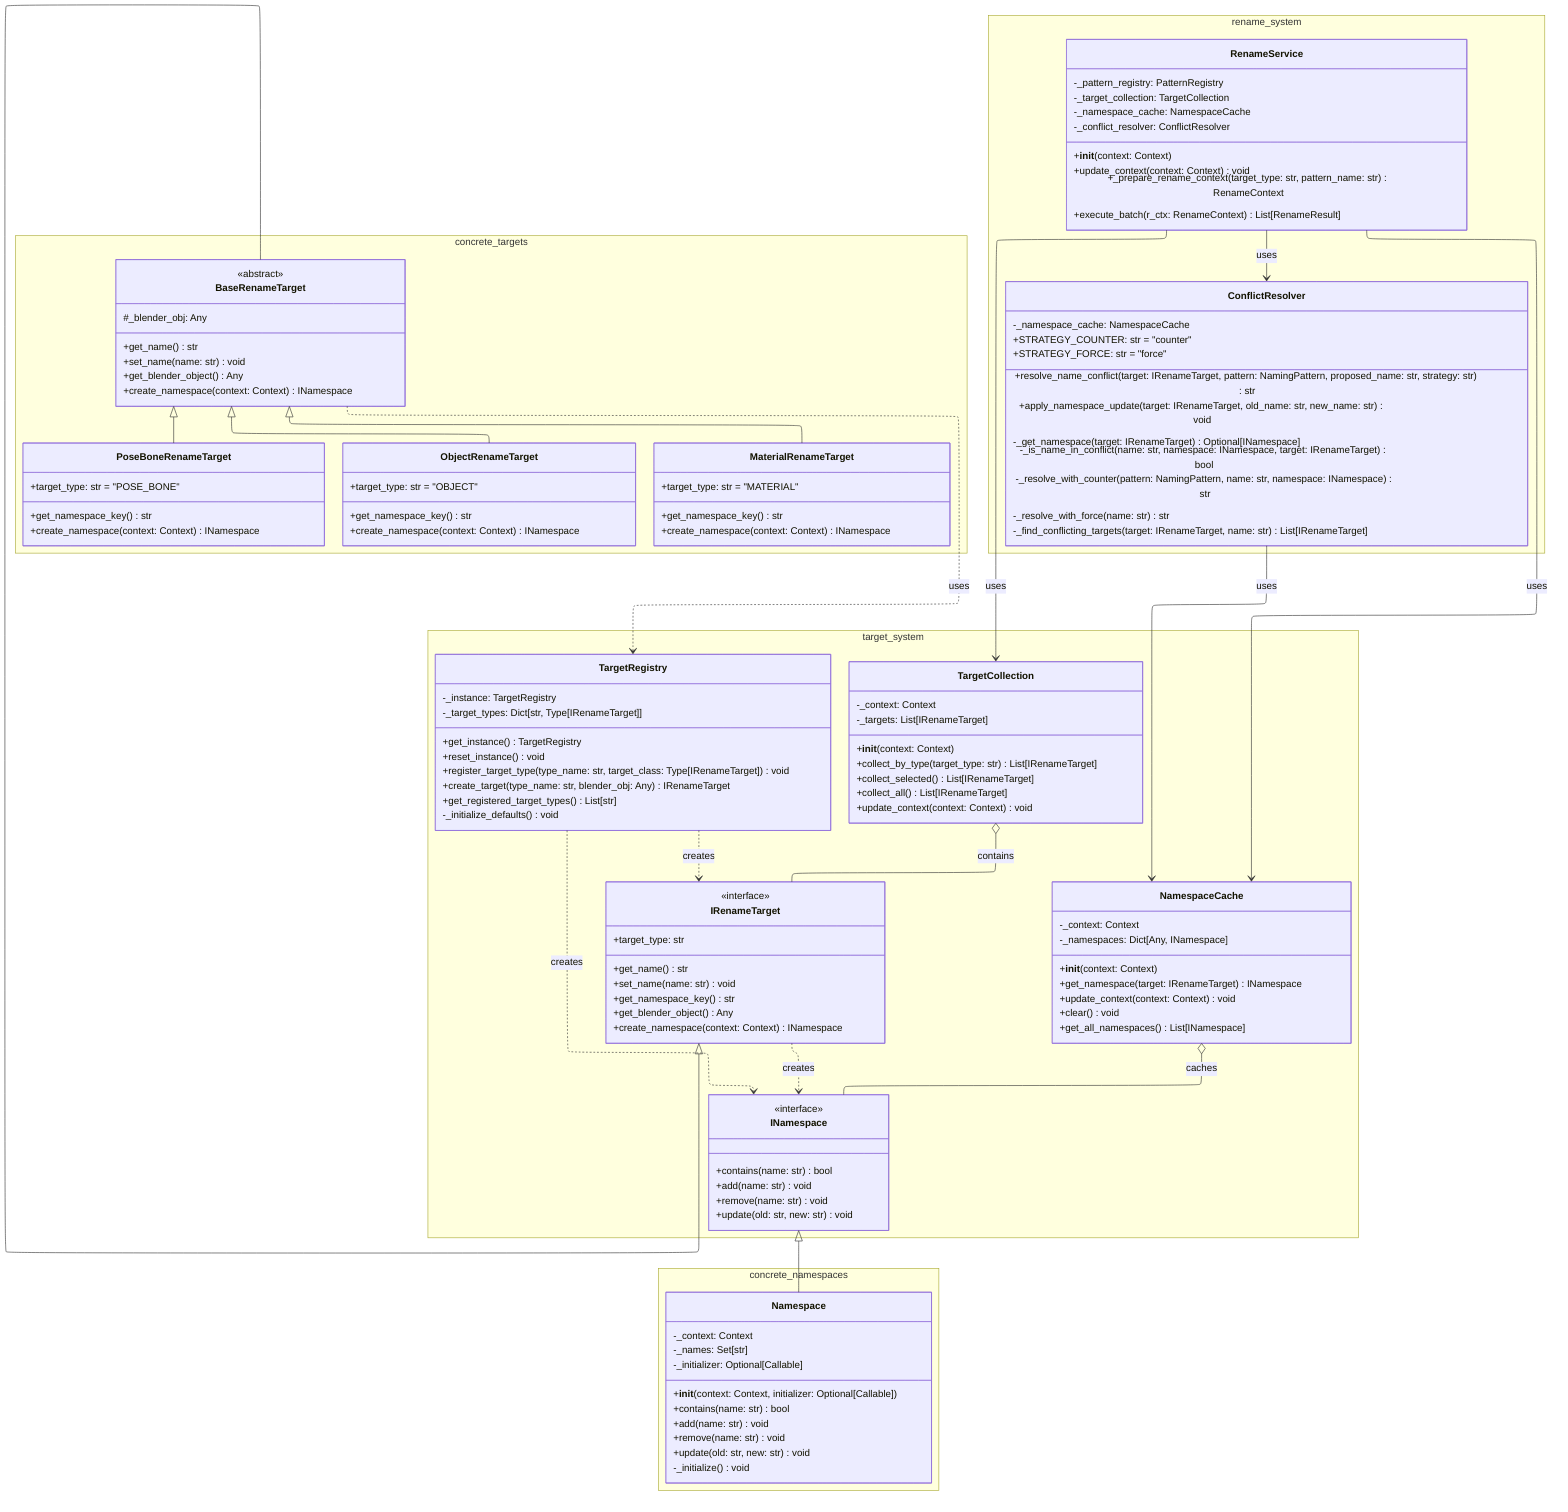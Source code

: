 ---
config:
  layout: elk
  theme: default
  dagre:
    ranksep: 100
    nodesep: 100
    edgesep: 10
  direction: TD
---

classDiagram
    namespace target_system {
        class TargetRegistry {
            -_instance: TargetRegistry
            -_target_types: Dict[str, Type[IRenameTarget]]
            +get_instance() TargetRegistry
            +reset_instance() void
            +register_target_type(type_name: str, target_class: Type[IRenameTarget]) void
            +create_target(type_name: str, blender_obj: Any) IRenameTarget
            +get_registered_target_types() List[str]
            -_initialize_defaults() void
        }

        class IRenameTarget {
            <<interface>>
            +get_name() str
            +set_name(name: str) void
            +get_namespace_key() str
            +target_type: str
            +get_blender_object() Any
            +create_namespace(context: Context) INamespace
        }

        class INamespace {
            <<interface>>
            +contains(name: str) bool
            +add(name: str) void
            +remove(name: str) void
            +update(old: str, new: str) void
        }

        class TargetCollection {
            -_context: Context
            -_targets: List[IRenameTarget]
            +__init__(context: Context)
            +collect_by_type(target_type: str) List[IRenameTarget]
            +collect_selected() List[IRenameTarget]
            +collect_all() List[IRenameTarget]
            +update_context(context: Context) void
        }

        class NamespaceCache {
            -_context: Context
            -_namespaces: Dict[Any, INamespace]
            +__init__(context: Context)
            +get_namespace(target: IRenameTarget) INamespace
            +update_context(context: Context) void
            +clear() void
            +get_all_namespaces() List[INamespace]
        }
    }

    namespace concrete_targets {
        class BaseRenameTarget {
            <<abstract>>
            #_blender_obj: Any
            +get_name() str
            +set_name(name: str) void
            +get_blender_object() Any
            +create_namespace(context: Context) INamespace
        }

        class ObjectRenameTarget {
            +target_type: str = "OBJECT"
            +get_namespace_key() str
            +create_namespace(context: Context) INamespace
        }

        class PoseBoneRenameTarget {
            +target_type: str = "POSE_BONE" 
            +get_namespace_key() str
            +create_namespace(context: Context) INamespace
        }

        class MaterialRenameTarget {
            +target_type: str = "MATERIAL"
            +get_namespace_key() str
            +create_namespace(context: Context) INamespace
        }
    }

    namespace concrete_namespaces {
        class Namespace {
            -_context: Context
            -_names: Set[str]
            -_initializer: Optional[Callable]
            +__init__(context: Context, initializer: Optional[Callable])
            +contains(name: str) bool
            +add(name: str) void
            +remove(name: str) void
            +update(old: str, new: str) void
            -_initialize() void
        }
    }

    namespace rename_system {
        class RenameService {
            -_pattern_registry: PatternRegistry
            -_target_collection: TargetCollection
            -_namespace_cache: NamespaceCache
            -_conflict_resolver: ConflictResolver
            +__init__(context: Context)
            +update_context(context: Context) void
            +_prepare_rename_context(target_type: str, pattern_name: str) RenameContext
            +execute_batch(r_ctx: RenameContext) List[RenameResult]
        }

        class ConflictResolver {
            -_namespace_cache: NamespaceCache
            +STRATEGY_COUNTER: str = "counter"
            +STRATEGY_FORCE: str = "force"
            +resolve_name_conflict(target: IRenameTarget, pattern: NamingPattern, proposed_name: str, strategy: str) str
            +apply_namespace_update(target: IRenameTarget, old_name: str, new_name: str) void
            -_get_namespace(target: IRenameTarget) Optional[INamespace]
            -_is_name_in_conflict(name: str, namespace: INamespace, target: IRenameTarget) bool
            -_resolve_with_counter(pattern: NamingPattern, name: str, namespace: INamespace) str
            -_resolve_with_force(name: str) str
            -_find_conflicting_targets(target: IRenameTarget, name: str) List[IRenameTarget]
        }
    }

    IRenameTarget <|-- BaseRenameTarget
    BaseRenameTarget <|-- ObjectRenameTarget
    BaseRenameTarget <|-- PoseBoneRenameTarget
    BaseRenameTarget <|-- MaterialRenameTarget

    INamespace <|-- Namespace

    TargetRegistry ..> IRenameTarget : creates
    TargetRegistry ..> INamespace : creates
    IRenameTarget ..> INamespace : creates
    BaseRenameTarget ..> TargetRegistry : uses
    TargetCollection o-- IRenameTarget : contains
    NamespaceCache o-- INamespace : caches
    
    RenameService --> TargetCollection : uses
    RenameService --> NamespaceCache : uses
    RenameService --> ConflictResolver : uses
    ConflictResolver --> NamespaceCache : uses